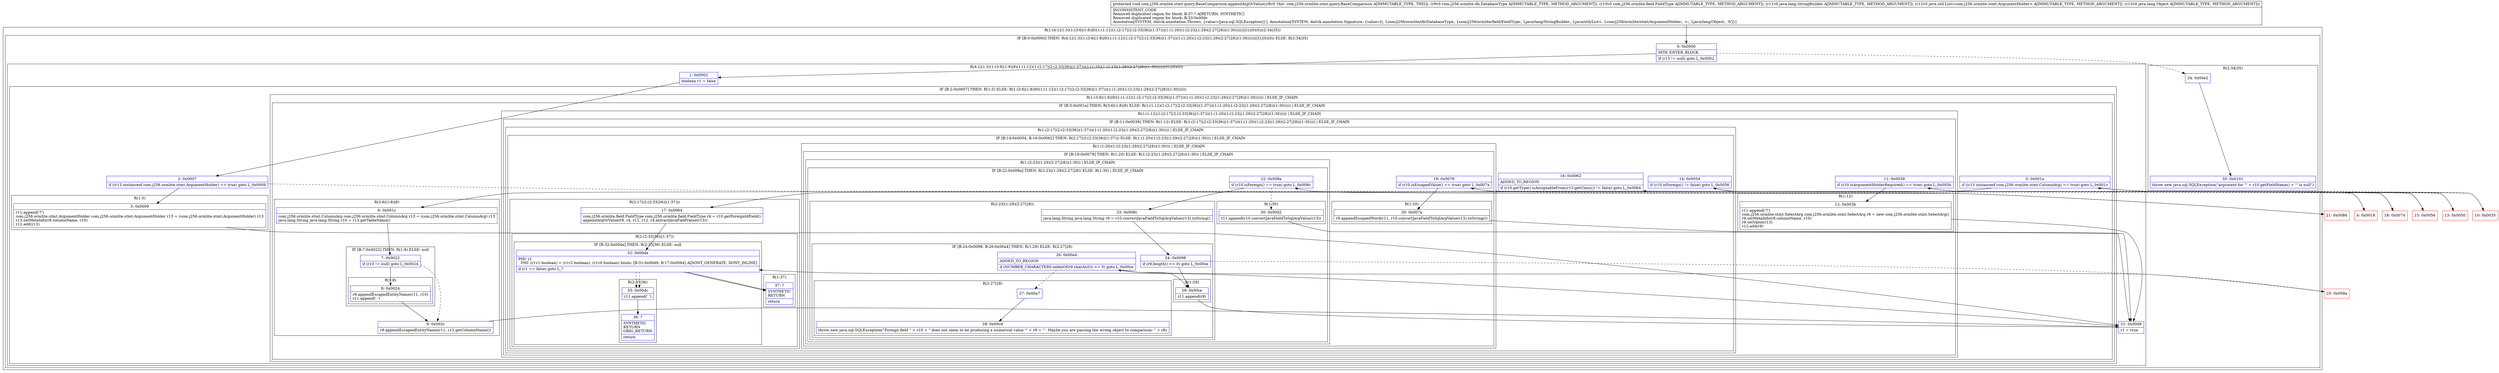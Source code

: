 digraph "CFG forcom.j256.ormlite.stmt.query.BaseComparison.appendArgOrValue(Lcom\/j256\/ormlite\/db\/DatabaseType;Lcom\/j256\/ormlite\/field\/FieldType;Ljava\/lang\/StringBuilder;Ljava\/util\/List;Ljava\/lang\/Object;)V" {
subgraph cluster_Region_416090477 {
label = "R(1:(4:1|(1:3)(1:(3:6|(1:8)|9)(1:(1:12)(1:(2:17|(2:(2:33|36)|(1:37)))(1:(1:20)(1:(2:23|(1:29)(2:27|28))(1:30))))))|31|(0)(0))(2:34|35))";
node [shape=record,color=blue];
subgraph cluster_IfRegion_1067617395 {
label = "IF [B:0:0x0000] THEN: R(4:1|(1:3)(1:(3:6|(1:8)|9)(1:(1:12)(1:(2:17|(2:(2:33|36)|(1:37)))(1:(1:20)(1:(2:23|(1:29)(2:27|28))(1:30))))))|31|(0)(0)) ELSE: R(2:34|35)";
node [shape=record,color=blue];
Node_0 [shape=record,label="{0\:\ 0x0000|MTH_ENTER_BLOCK\l|if (r13 != null) goto L_0x0002\l}"];
subgraph cluster_Region_188491968 {
label = "R(4:1|(1:3)(1:(3:6|(1:8)|9)(1:(1:12)(1:(2:17|(2:(2:33|36)|(1:37)))(1:(1:20)(1:(2:23|(1:29)(2:27|28))(1:30))))))|31|(0)(0))";
node [shape=record,color=blue];
Node_1 [shape=record,label="{1\:\ 0x0002|boolean r1 = false\l}"];
subgraph cluster_IfRegion_1305348540 {
label = "IF [B:2:0x0007] THEN: R(1:3) ELSE: R(1:(3:6|(1:8)|9)(1:(1:12)(1:(2:17|(2:(2:33|36)|(1:37)))(1:(1:20)(1:(2:23|(1:29)(2:27|28))(1:30))))))";
node [shape=record,color=blue];
Node_2 [shape=record,label="{2\:\ 0x0007|if ((r13 instanceof com.j256.ormlite.stmt.ArgumentHolder) == true) goto L_0x0009\l}"];
subgraph cluster_Region_232414117 {
label = "R(1:3)";
node [shape=record,color=blue];
Node_3 [shape=record,label="{3\:\ 0x0009|r11.append('?')\lcom.j256.ormlite.stmt.ArgumentHolder com.j256.ormlite.stmt.ArgumentHolder r13 = (com.j256.ormlite.stmt.ArgumentHolder) r13\lr13.setMetaInfo(r8.columnName, r10)\lr12.add(r13)\l}"];
}
subgraph cluster_Region_369597537 {
label = "R(1:(3:6|(1:8)|9)(1:(1:12)(1:(2:17|(2:(2:33|36)|(1:37)))(1:(1:20)(1:(2:23|(1:29)(2:27|28))(1:30)))))) | ELSE_IF_CHAIN\l";
node [shape=record,color=blue];
subgraph cluster_IfRegion_1727097261 {
label = "IF [B:5:0x001a] THEN: R(3:6|(1:8)|9) ELSE: R(1:(1:12)(1:(2:17|(2:(2:33|36)|(1:37)))(1:(1:20)(1:(2:23|(1:29)(2:27|28))(1:30))))) | ELSE_IF_CHAIN\l";
node [shape=record,color=blue];
Node_5 [shape=record,label="{5\:\ 0x001a|if ((r13 instanceof com.j256.ormlite.stmt.ColumnArg) == true) goto L_0x001c\l}"];
subgraph cluster_Region_467432567 {
label = "R(3:6|(1:8)|9)";
node [shape=record,color=blue];
Node_6 [shape=record,label="{6\:\ 0x001c|com.j256.ormlite.stmt.ColumnArg com.j256.ormlite.stmt.ColumnArg r13 = (com.j256.ormlite.stmt.ColumnArg) r13\ljava.lang.String java.lang.String r10 = r13.getTableName()\l}"];
subgraph cluster_IfRegion_2093113297 {
label = "IF [B:7:0x0022] THEN: R(1:8) ELSE: null";
node [shape=record,color=blue];
Node_7 [shape=record,label="{7\:\ 0x0022|if (r10 != null) goto L_0x0024\l}"];
subgraph cluster_Region_1604032548 {
label = "R(1:8)";
node [shape=record,color=blue];
Node_8 [shape=record,label="{8\:\ 0x0024|r9.appendEscapedEntityName(r11, r10)\lr11.append('.')\l}"];
}
}
Node_9 [shape=record,label="{9\:\ 0x002c|r9.appendEscapedEntityName(r11, r13.getColumnName())\l}"];
}
subgraph cluster_Region_1302044692 {
label = "R(1:(1:12)(1:(2:17|(2:(2:33|36)|(1:37)))(1:(1:20)(1:(2:23|(1:29)(2:27|28))(1:30))))) | ELSE_IF_CHAIN\l";
node [shape=record,color=blue];
subgraph cluster_IfRegion_1889911794 {
label = "IF [B:11:0x0039] THEN: R(1:12) ELSE: R(1:(2:17|(2:(2:33|36)|(1:37)))(1:(1:20)(1:(2:23|(1:29)(2:27|28))(1:30)))) | ELSE_IF_CHAIN\l";
node [shape=record,color=blue];
Node_11 [shape=record,label="{11\:\ 0x0039|if (r10.isArgumentHolderRequired() == true) goto L_0x003b\l}"];
subgraph cluster_Region_34214697 {
label = "R(1:12)";
node [shape=record,color=blue];
Node_12 [shape=record,label="{12\:\ 0x003b|r11.append('?')\lcom.j256.ormlite.stmt.SelectArg com.j256.ormlite.stmt.SelectArg r9 = new com.j256.ormlite.stmt.SelectArg()\lr9.setMetaInfo(r8.columnName, r10)\lr9.setValue(r13)\lr12.add(r9)\l}"];
}
subgraph cluster_Region_1525394707 {
label = "R(1:(2:17|(2:(2:33|36)|(1:37)))(1:(1:20)(1:(2:23|(1:29)(2:27|28))(1:30)))) | ELSE_IF_CHAIN\l";
node [shape=record,color=blue];
subgraph cluster_IfRegion_926555106 {
label = "IF [B:14:0x0054, B:16:0x0062] THEN: R(2:17|(2:(2:33|36)|(1:37))) ELSE: R(1:(1:20)(1:(2:23|(1:29)(2:27|28))(1:30))) | ELSE_IF_CHAIN\l";
node [shape=record,color=blue];
Node_14 [shape=record,label="{14\:\ 0x0054|if (r10.isForeign() != false) goto L_0x0056\l}"];
Node_16 [shape=record,label="{16\:\ 0x0062|ADDED_TO_REGION\l|if (r10.getType().isAssignableFrom(r13.getClass()) != false) goto L_0x0064\l}"];
subgraph cluster_Region_1630034511 {
label = "R(2:17|(2:(2:33|36)|(1:37)))";
node [shape=record,color=blue];
Node_17 [shape=record,label="{17\:\ 0x0064|com.j256.ormlite.field.FieldType com.j256.ormlite.field.FieldType r4 = r10.getForeignIdField()\lappendArgOrValue(r9, r4, r11, r12, r4.extractJavaFieldValue(r13))\l}"];
subgraph cluster_Region_657557009 {
label = "R(2:(2:33|36)|(1:37))";
node [shape=record,color=blue];
subgraph cluster_IfRegion_1047867885 {
label = "IF [B:32:0x00da] THEN: R(2:33|36) ELSE: null";
node [shape=record,color=blue];
Node_32 [shape=record,label="{32\:\ 0x00da|PHI: r1 \l  PHI: (r1v1 boolean) = (r1v2 boolean), (r1v0 boolean) binds: [B:31:0x00d9, B:17:0x0064] A[DONT_GENERATE, DONT_INLINE]\l|if (r1 == false) goto L_?\l}"];
subgraph cluster_Region_2035645270 {
label = "R(2:33|36)";
node [shape=record,color=blue];
Node_33 [shape=record,label="{33\:\ 0x00dc|r11.append(' ')\l}"];
Node_36 [shape=record,label="{36\:\ ?|SYNTHETIC\lRETURN\lORIG_RETURN\l|return\l}"];
}
}
subgraph cluster_Region_2127675994 {
label = "R(1:37)";
node [shape=record,color=blue];
Node_37 [shape=record,label="{37\:\ ?|SYNTHETIC\lRETURN\l|return\l}"];
}
}
}
subgraph cluster_Region_433267561 {
label = "R(1:(1:20)(1:(2:23|(1:29)(2:27|28))(1:30))) | ELSE_IF_CHAIN\l";
node [shape=record,color=blue];
subgraph cluster_IfRegion_855195468 {
label = "IF [B:19:0x0078] THEN: R(1:20) ELSE: R(1:(2:23|(1:29)(2:27|28))(1:30)) | ELSE_IF_CHAIN\l";
node [shape=record,color=blue];
Node_19 [shape=record,label="{19\:\ 0x0078|if (r10.isEscapedValue() == true) goto L_0x007a\l}"];
subgraph cluster_Region_1621388686 {
label = "R(1:20)";
node [shape=record,color=blue];
Node_20 [shape=record,label="{20\:\ 0x007a|r9.appendEscapedWord(r11, r10.convertJavaFieldToSqlArgValue(r13).toString())\l}"];
}
subgraph cluster_Region_278376658 {
label = "R(1:(2:23|(1:29)(2:27|28))(1:30)) | ELSE_IF_CHAIN\l";
node [shape=record,color=blue];
subgraph cluster_IfRegion_274661826 {
label = "IF [B:22:0x008a] THEN: R(2:23|(1:29)(2:27|28)) ELSE: R(1:30) | ELSE_IF_CHAIN\l";
node [shape=record,color=blue];
Node_22 [shape=record,label="{22\:\ 0x008a|if (r10.isForeign() == true) goto L_0x008c\l}"];
subgraph cluster_Region_338951225 {
label = "R(2:23|(1:29)(2:27|28))";
node [shape=record,color=blue];
Node_23 [shape=record,label="{23\:\ 0x008c|java.lang.String java.lang.String r9 = r10.convertJavaFieldToSqlArgValue(r13).toString()\l}"];
subgraph cluster_IfRegion_2116267095 {
label = "IF [B:24:0x0098, B:26:0x00a4] THEN: R(1:29) ELSE: R(2:27|28)";
node [shape=record,color=blue];
Node_24 [shape=record,label="{24\:\ 0x0098|if (r9.length() \<= 0) goto L_0x00ce\l}"];
Node_26 [shape=record,label="{26\:\ 0x00a4|ADDED_TO_REGION\l|if (NUMBER_CHARACTERS.indexOf(r9.charAt(0)) \>= 0) goto L_0x00ce\l}"];
subgraph cluster_Region_1766719527 {
label = "R(1:29)";
node [shape=record,color=blue];
Node_29 [shape=record,label="{29\:\ 0x00ce|r11.append(r9)\l}"];
}
subgraph cluster_Region_1785835788 {
label = "R(2:27|28)";
node [shape=record,color=blue];
Node_27 [shape=record,label="{27\:\ 0x00a7}"];
Node_28 [shape=record,label="{28\:\ 0x00cd|throw new java.sql.SQLException(\"Foreign field \" + r10 + \" does not seem to be producing a numerical value '\" + r9 + \"'. Maybe you are passing the wrong object to comparison: \" + r8)\l}"];
}
}
}
subgraph cluster_Region_1797738458 {
label = "R(1:30)";
node [shape=record,color=blue];
Node_30 [shape=record,label="{30\:\ 0x00d2|r11.append(r10.convertJavaFieldToSqlArgValue(r13))\l}"];
}
}
}
}
}
}
}
}
}
}
}
}
Node_31 [shape=record,label="{31\:\ 0x00d9|r1 = true\l}"];
subgraph cluster_IfRegion_1740406802 {
label = "IF [B:32:0x00da] THEN: R(0) ELSE: R(0)";
node [shape=record,color=blue];
Node_32 [shape=record,label="{32\:\ 0x00da|PHI: r1 \l  PHI: (r1v1 boolean) = (r1v2 boolean), (r1v0 boolean) binds: [B:31:0x00d9, B:17:0x0064] A[DONT_GENERATE, DONT_INLINE]\l|if (r1 == false) goto L_?\l}"];
subgraph cluster_Region_682395437 {
label = "R(0)";
node [shape=record,color=blue];
}
subgraph cluster_Region_93365194 {
label = "R(0)";
node [shape=record,color=blue];
}
}
}
subgraph cluster_Region_1839854507 {
label = "R(2:34|35)";
node [shape=record,color=blue];
Node_34 [shape=record,label="{34\:\ 0x00e2}"];
Node_35 [shape=record,label="{35\:\ 0x0101|throw new java.sql.SQLException(\"argument for '\" + r10.getFieldName() + \"' is null\")\l}"];
}
}
}
Node_4 [shape=record,color=red,label="{4\:\ 0x0018}"];
Node_10 [shape=record,color=red,label="{10\:\ 0x0035}"];
Node_13 [shape=record,color=red,label="{13\:\ 0x0050}"];
Node_15 [shape=record,color=red,label="{15\:\ 0x0056}"];
Node_18 [shape=record,color=red,label="{18\:\ 0x0074}"];
Node_21 [shape=record,color=red,label="{21\:\ 0x0086}"];
Node_25 [shape=record,color=red,label="{25\:\ 0x009a}"];
MethodNode[shape=record,label="{protected void com.j256.ormlite.stmt.query.BaseComparison.appendArgOrValue((r8v0 'this' com.j256.ormlite.stmt.query.BaseComparison A[IMMUTABLE_TYPE, THIS]), (r9v0 com.j256.ormlite.db.DatabaseType A[IMMUTABLE_TYPE, METHOD_ARGUMENT]), (r10v0 com.j256.ormlite.field.FieldType A[IMMUTABLE_TYPE, METHOD_ARGUMENT]), (r11v0 java.lang.StringBuilder A[IMMUTABLE_TYPE, METHOD_ARGUMENT]), (r12v0 java.util.List\<com.j256.ormlite.stmt.ArgumentHolder\> A[IMMUTABLE_TYPE, METHOD_ARGUMENT]), (r13v0 java.lang.Object A[IMMUTABLE_TYPE, METHOD_ARGUMENT]))  | INCONSISTENT_CODE\lRemoved duplicated region for block: B:37:? A[RETURN, SYNTHETIC]\lRemoved duplicated region for block: B:33:0x00dc \lAnnotation[SYSTEM, dalvik.annotation.Throws, \{value=[java.sql.SQLException]\}], Annotation[SYSTEM, dalvik.annotation.Signature, \{value=[(, Lcom\/j256\/ormlite\/db\/DatabaseType;, Lcom\/j256\/ormlite\/field\/FieldType;, Ljava\/lang\/StringBuilder;, Ljava\/util\/List\<, Lcom\/j256\/ormlite\/stmt\/ArgumentHolder;, \>;, Ljava\/lang\/Object;, )V]\}]\l}"];
MethodNode -> Node_0;
Node_0 -> Node_1;
Node_0 -> Node_34[style=dashed];
Node_1 -> Node_2;
Node_2 -> Node_3;
Node_2 -> Node_4[style=dashed];
Node_3 -> Node_31;
Node_5 -> Node_6;
Node_5 -> Node_10[style=dashed];
Node_6 -> Node_7;
Node_7 -> Node_8;
Node_7 -> Node_9[style=dashed];
Node_8 -> Node_9;
Node_9 -> Node_31;
Node_11 -> Node_12;
Node_11 -> Node_13[style=dashed];
Node_12 -> Node_31;
Node_14 -> Node_15;
Node_14 -> Node_18[style=dashed];
Node_16 -> Node_17;
Node_16 -> Node_18[style=dashed];
Node_17 -> Node_32;
Node_32 -> Node_33[style=dashed];
Node_32 -> Node_37;
Node_33 -> Node_36;
Node_19 -> Node_20;
Node_19 -> Node_21[style=dashed];
Node_20 -> Node_31;
Node_22 -> Node_23;
Node_22 -> Node_30[style=dashed];
Node_23 -> Node_24;
Node_24 -> Node_25[style=dashed];
Node_24 -> Node_29;
Node_26 -> Node_27[style=dashed];
Node_26 -> Node_29;
Node_29 -> Node_31;
Node_27 -> Node_28;
Node_30 -> Node_31;
Node_31 -> Node_32;
Node_32 -> Node_33[style=dashed];
Node_32 -> Node_37;
Node_34 -> Node_35;
Node_4 -> Node_5;
Node_10 -> Node_11;
Node_13 -> Node_14;
Node_15 -> Node_16;
Node_18 -> Node_19;
Node_21 -> Node_22;
Node_25 -> Node_26;
}

